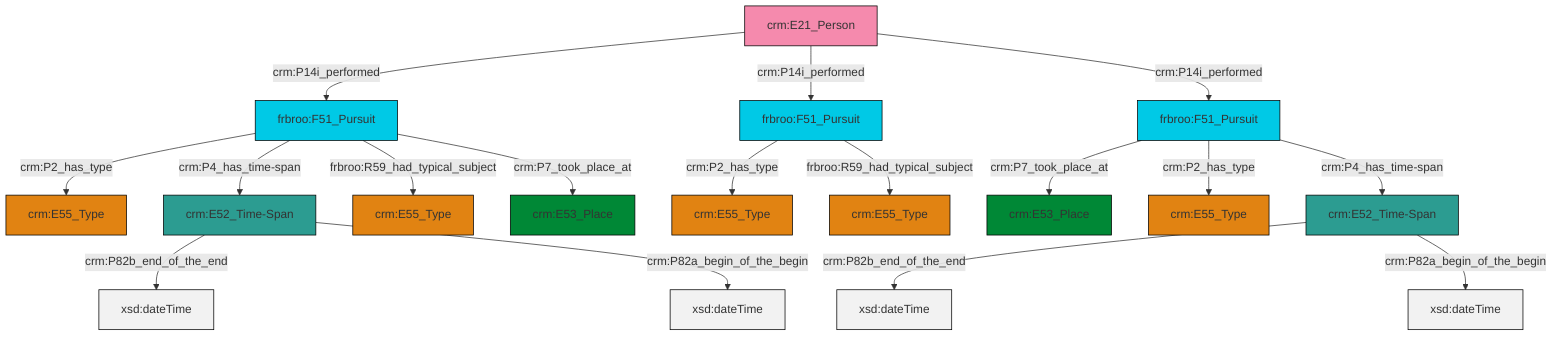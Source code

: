 graph TD
classDef Literal fill:#f2f2f2,stroke:#000000;
classDef CRM_Entity fill:#FFFFFF,stroke:#000000;
classDef Temporal_Entity fill:#00C9E6, stroke:#000000;
classDef Type fill:#E18312, stroke:#000000;
classDef Time-Span fill:#2C9C91, stroke:#000000;
classDef Appellation fill:#FFEB7F, stroke:#000000;
classDef Place fill:#008836, stroke:#000000;
classDef Persistent_Item fill:#B266B2, stroke:#000000;
classDef Conceptual_Object fill:#FFD700, stroke:#000000;
classDef Physical_Thing fill:#D2B48C, stroke:#000000;
classDef Actor fill:#f58aad, stroke:#000000;
classDef PC_Classes fill:#4ce600, stroke:#000000;
classDef Multi fill:#cccccc,stroke:#000000;

0["crm:E21_Person"]:::Actor -->|crm:P14i_performed| 1["frbroo:F51_Pursuit"]:::Temporal_Entity
0["crm:E21_Person"]:::Actor -->|crm:P14i_performed| 3["frbroo:F51_Pursuit"]:::Temporal_Entity
3["frbroo:F51_Pursuit"]:::Temporal_Entity -->|crm:P2_has_type| 4["crm:E55_Type"]:::Type
6["frbroo:F51_Pursuit"]:::Temporal_Entity -->|crm:P7_took_place_at| 7["crm:E53_Place"]:::Place
0["crm:E21_Person"]:::Actor -->|crm:P14i_performed| 6["frbroo:F51_Pursuit"]:::Temporal_Entity
1["frbroo:F51_Pursuit"]:::Temporal_Entity -->|crm:P2_has_type| 16["crm:E55_Type"]:::Type
18["crm:E52_Time-Span"]:::Time-Span -->|crm:P82b_end_of_the_end| 20[xsd:dateTime]:::Literal
6["frbroo:F51_Pursuit"]:::Temporal_Entity -->|crm:P2_has_type| 22["crm:E55_Type"]:::Type
3["frbroo:F51_Pursuit"]:::Temporal_Entity -->|frbroo:R59_had_typical_subject| 23["crm:E55_Type"]:::Type
1["frbroo:F51_Pursuit"]:::Temporal_Entity -->|crm:P4_has_time-span| 18["crm:E52_Time-Span"]:::Time-Span
1["frbroo:F51_Pursuit"]:::Temporal_Entity -->|frbroo:R59_had_typical_subject| 12["crm:E55_Type"]:::Type
8["crm:E52_Time-Span"]:::Time-Span -->|crm:P82b_end_of_the_end| 24[xsd:dateTime]:::Literal
6["frbroo:F51_Pursuit"]:::Temporal_Entity -->|crm:P4_has_time-span| 8["crm:E52_Time-Span"]:::Time-Span
18["crm:E52_Time-Span"]:::Time-Span -->|crm:P82a_begin_of_the_begin| 25[xsd:dateTime]:::Literal
1["frbroo:F51_Pursuit"]:::Temporal_Entity -->|crm:P7_took_place_at| 10["crm:E53_Place"]:::Place
8["crm:E52_Time-Span"]:::Time-Span -->|crm:P82a_begin_of_the_begin| 30[xsd:dateTime]:::Literal